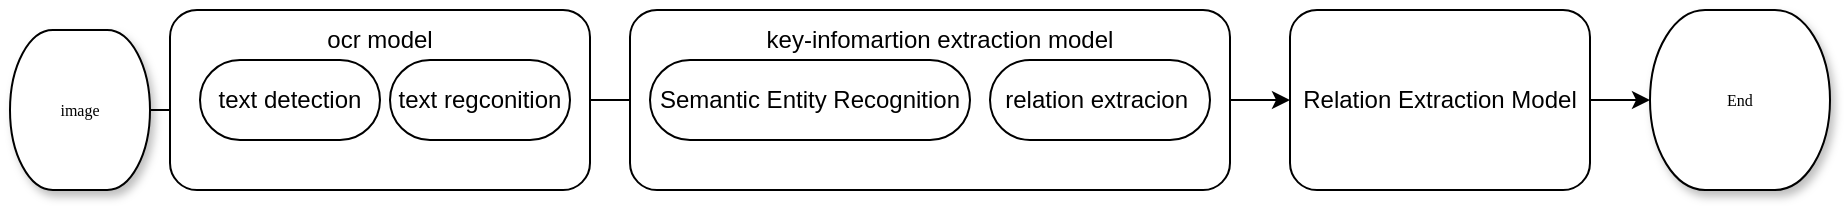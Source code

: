 <mxfile version="24.5.2" type="github">
  <diagram name="Page-1" id="edf60f1a-56cd-e834-aa8a-f176f3a09ee4">
    <mxGraphModel dx="1436" dy="674" grid="1" gridSize="10" guides="1" tooltips="1" connect="1" arrows="1" fold="1" page="1" pageScale="1" pageWidth="1100" pageHeight="850" background="none" math="0" shadow="0">
      <root>
        <mxCell id="0" />
        <mxCell id="1" parent="0" />
        <mxCell id="0HX5EbVThGRFoe1aolxp-13" value="" style="edgeStyle=orthogonalEdgeStyle;rounded=0;orthogonalLoop=1;jettySize=auto;html=1;" edge="1" parent="1" source="60e70716793133e9-30" target="0HX5EbVThGRFoe1aolxp-7">
          <mxGeometry relative="1" as="geometry" />
        </mxCell>
        <mxCell id="60e70716793133e9-30" value="image" style="strokeWidth=1;html=1;shape=mxgraph.flowchart.terminator;whiteSpace=wrap;rounded=0;shadow=1;labelBackgroundColor=none;fontFamily=Verdana;fontSize=8;align=center;" parent="1" vertex="1">
          <mxGeometry x="10" y="80" width="70" height="80" as="geometry" />
        </mxCell>
        <mxCell id="0HX5EbVThGRFoe1aolxp-24" value="" style="edgeStyle=orthogonalEdgeStyle;rounded=0;orthogonalLoop=1;jettySize=auto;html=1;" edge="1" parent="1" source="0HX5EbVThGRFoe1aolxp-5" target="0HX5EbVThGRFoe1aolxp-19">
          <mxGeometry relative="1" as="geometry" />
        </mxCell>
        <mxCell id="0HX5EbVThGRFoe1aolxp-5" value="" style="rounded=1;whiteSpace=wrap;html=1;" vertex="1" parent="1">
          <mxGeometry x="90" y="70" width="210" height="90" as="geometry" />
        </mxCell>
        <mxCell id="0HX5EbVThGRFoe1aolxp-6" value="text regconition" style="rounded=1;whiteSpace=wrap;html=1;arcSize=50;" vertex="1" parent="1">
          <mxGeometry x="200" y="95" width="90" height="40" as="geometry" />
        </mxCell>
        <mxCell id="0HX5EbVThGRFoe1aolxp-7" value="text detection" style="rounded=1;whiteSpace=wrap;html=1;arcSize=50;" vertex="1" parent="1">
          <mxGeometry x="105" y="95" width="90" height="40" as="geometry" />
        </mxCell>
        <mxCell id="0HX5EbVThGRFoe1aolxp-25" value="" style="edgeStyle=orthogonalEdgeStyle;rounded=0;orthogonalLoop=1;jettySize=auto;html=1;" edge="1" parent="1" source="0HX5EbVThGRFoe1aolxp-14" target="0HX5EbVThGRFoe1aolxp-17">
          <mxGeometry relative="1" as="geometry" />
        </mxCell>
        <mxCell id="0HX5EbVThGRFoe1aolxp-14" value="" style="rounded=1;whiteSpace=wrap;html=1;" vertex="1" parent="1">
          <mxGeometry x="320" y="70" width="300" height="90" as="geometry" />
        </mxCell>
        <mxCell id="0HX5EbVThGRFoe1aolxp-15" value="Semantic Entity Recognition" style="rounded=1;whiteSpace=wrap;html=1;arcSize=50;" vertex="1" parent="1">
          <mxGeometry x="330" y="95" width="160" height="40" as="geometry" />
        </mxCell>
        <mxCell id="0HX5EbVThGRFoe1aolxp-16" value="relation extracion&amp;nbsp;" style="rounded=1;whiteSpace=wrap;html=1;arcSize=50;" vertex="1" parent="1">
          <mxGeometry x="500" y="95" width="110" height="40" as="geometry" />
        </mxCell>
        <mxCell id="0HX5EbVThGRFoe1aolxp-22" value="" style="edgeStyle=orthogonalEdgeStyle;rounded=0;orthogonalLoop=1;jettySize=auto;html=1;" edge="1" parent="1" source="0HX5EbVThGRFoe1aolxp-17" target="0HX5EbVThGRFoe1aolxp-21">
          <mxGeometry relative="1" as="geometry" />
        </mxCell>
        <mxCell id="0HX5EbVThGRFoe1aolxp-17" value="&lt;div&gt;Relation Extraction Model&lt;/div&gt;" style="rounded=1;whiteSpace=wrap;html=1;" vertex="1" parent="1">
          <mxGeometry x="650" y="70" width="150" height="90" as="geometry" />
        </mxCell>
        <mxCell id="0HX5EbVThGRFoe1aolxp-18" value="ocr model" style="text;html=1;align=center;verticalAlign=middle;whiteSpace=wrap;rounded=0;" vertex="1" parent="1">
          <mxGeometry x="165" y="70" width="60" height="30" as="geometry" />
        </mxCell>
        <mxCell id="0HX5EbVThGRFoe1aolxp-19" value="key-infomartion extraction model" style="text;html=1;align=center;verticalAlign=middle;whiteSpace=wrap;rounded=0;" vertex="1" parent="1">
          <mxGeometry x="370" y="70" width="210" height="30" as="geometry" />
        </mxCell>
        <mxCell id="0HX5EbVThGRFoe1aolxp-21" value="End" style="strokeWidth=1;html=1;shape=mxgraph.flowchart.terminator;whiteSpace=wrap;rounded=0;shadow=1;labelBackgroundColor=none;fontFamily=Verdana;fontSize=8;align=center;" vertex="1" parent="1">
          <mxGeometry x="830" y="70" width="90" height="90" as="geometry" />
        </mxCell>
      </root>
    </mxGraphModel>
  </diagram>
</mxfile>
